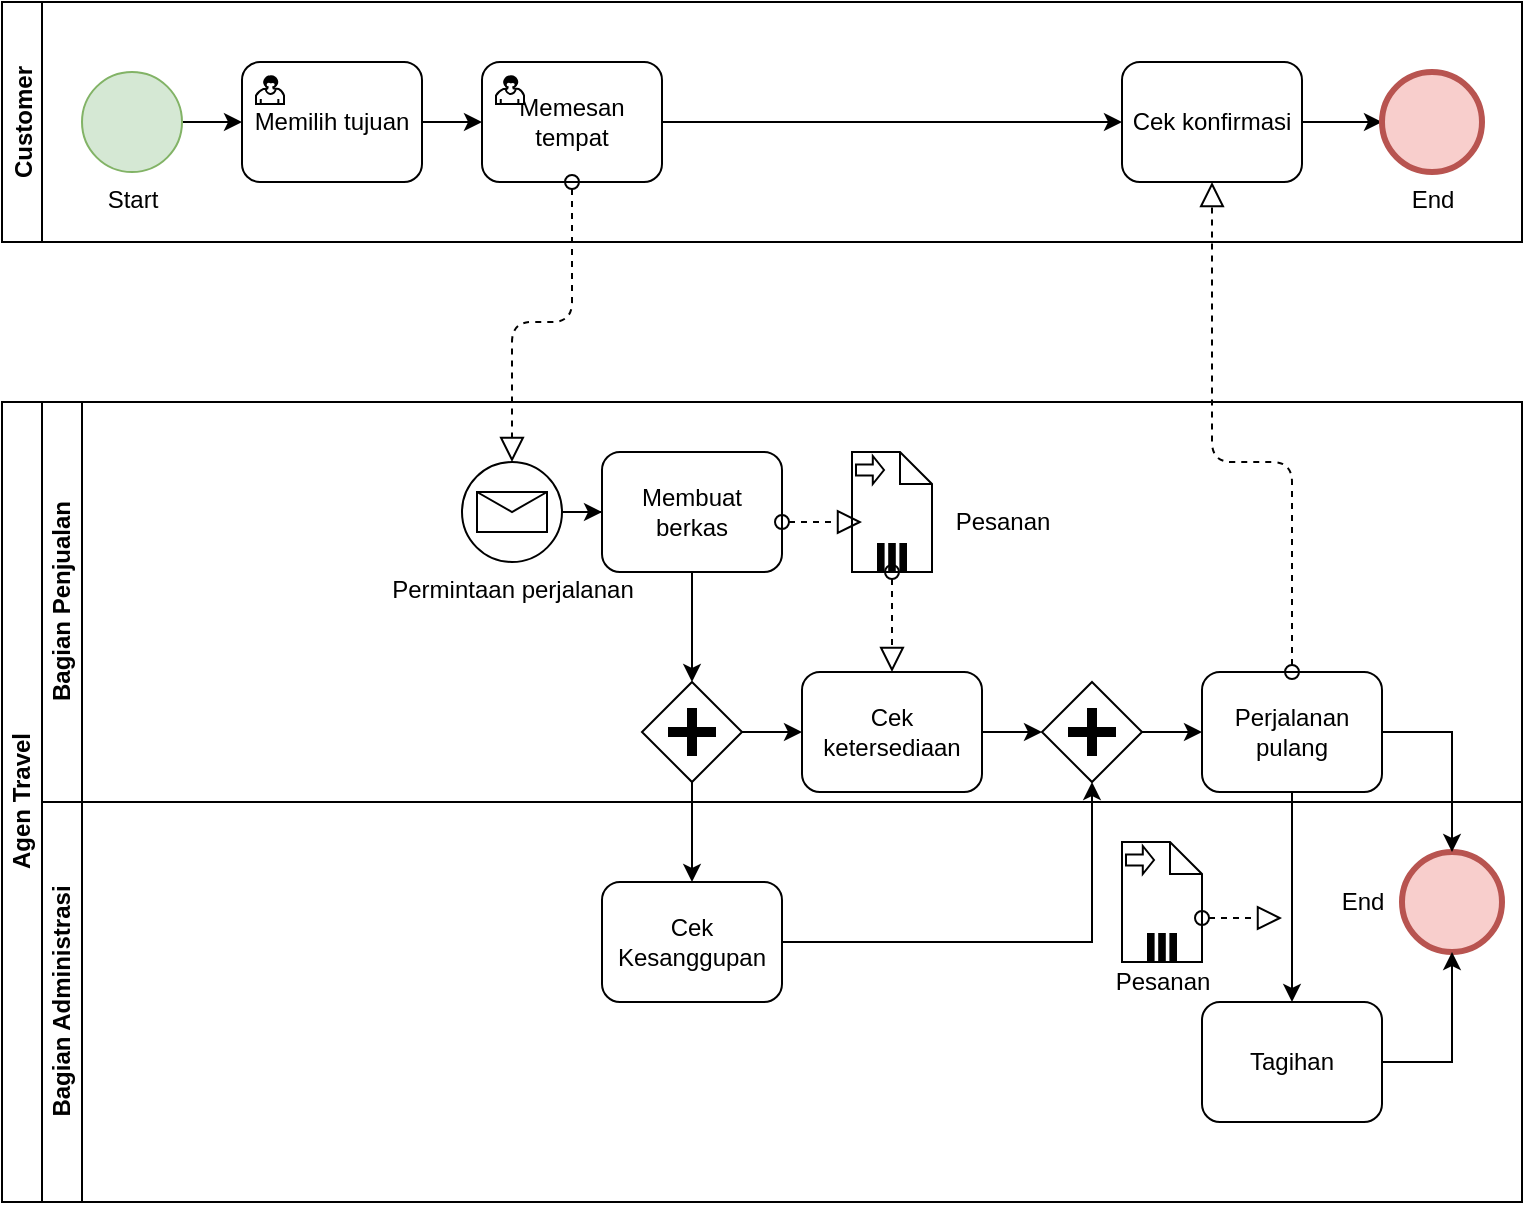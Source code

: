 <mxfile version="13.7.1" type="github">
  <diagram id="rntQ7MFs9RyXZs8C_t1R" name="Page-1">
    <mxGraphModel dx="868" dy="455" grid="1" gridSize="10" guides="1" tooltips="1" connect="1" arrows="1" fold="1" page="1" pageScale="1" pageWidth="850" pageHeight="1100" math="0" shadow="0">
      <root>
        <mxCell id="0" />
        <mxCell id="1" parent="0" />
        <mxCell id="z7o3CKTYqqBQ7aBaNFPh-1" value="Customer" style="swimlane;startSize=20;horizontal=0;" parent="1" vertex="1">
          <mxGeometry x="40" y="80" width="760" height="120" as="geometry" />
        </mxCell>
        <mxCell id="z7o3CKTYqqBQ7aBaNFPh-34" style="edgeStyle=orthogonalEdgeStyle;rounded=0;orthogonalLoop=1;jettySize=auto;html=1;" parent="z7o3CKTYqqBQ7aBaNFPh-1" source="z7o3CKTYqqBQ7aBaNFPh-7" target="z7o3CKTYqqBQ7aBaNFPh-10" edge="1">
          <mxGeometry relative="1" as="geometry" />
        </mxCell>
        <mxCell id="z7o3CKTYqqBQ7aBaNFPh-7" value="&lt;div&gt;Start&lt;/div&gt;" style="shape=mxgraph.bpmn.shape;html=1;verticalLabelPosition=bottom;labelBackgroundColor=#ffffff;verticalAlign=top;align=center;perimeter=ellipsePerimeter;outlineConnect=0;outline=standard;symbol=general;fillColor=#d5e8d4;strokeColor=#82b366;" parent="z7o3CKTYqqBQ7aBaNFPh-1" vertex="1">
          <mxGeometry x="40" y="35" width="50" height="50" as="geometry" />
        </mxCell>
        <mxCell id="z7o3CKTYqqBQ7aBaNFPh-35" style="edgeStyle=orthogonalEdgeStyle;rounded=0;orthogonalLoop=1;jettySize=auto;html=1;" parent="z7o3CKTYqqBQ7aBaNFPh-1" source="z7o3CKTYqqBQ7aBaNFPh-10" target="z7o3CKTYqqBQ7aBaNFPh-14" edge="1">
          <mxGeometry relative="1" as="geometry" />
        </mxCell>
        <mxCell id="z7o3CKTYqqBQ7aBaNFPh-10" value="Memilih tujuan" style="html=1;whiteSpace=wrap;rounded=1;dropTarget=0;" parent="z7o3CKTYqqBQ7aBaNFPh-1" vertex="1">
          <mxGeometry x="120" y="30" width="90" height="60" as="geometry" />
        </mxCell>
        <mxCell id="z7o3CKTYqqBQ7aBaNFPh-11" value="" style="html=1;shape=mxgraph.bpmn.user_task;outlineConnect=0;" parent="z7o3CKTYqqBQ7aBaNFPh-10" vertex="1">
          <mxGeometry width="14" height="14" relative="1" as="geometry">
            <mxPoint x="7" y="7" as="offset" />
          </mxGeometry>
        </mxCell>
        <mxCell id="z7o3CKTYqqBQ7aBaNFPh-36" style="edgeStyle=orthogonalEdgeStyle;rounded=0;orthogonalLoop=1;jettySize=auto;html=1;entryX=0;entryY=0.5;entryDx=0;entryDy=0;" parent="z7o3CKTYqqBQ7aBaNFPh-1" source="z7o3CKTYqqBQ7aBaNFPh-14" target="z7o3CKTYqqBQ7aBaNFPh-17" edge="1">
          <mxGeometry relative="1" as="geometry" />
        </mxCell>
        <mxCell id="z7o3CKTYqqBQ7aBaNFPh-14" value="Memesan tempat" style="html=1;whiteSpace=wrap;rounded=1;dropTarget=0;" parent="z7o3CKTYqqBQ7aBaNFPh-1" vertex="1">
          <mxGeometry x="240" y="30" width="90" height="60" as="geometry" />
        </mxCell>
        <mxCell id="z7o3CKTYqqBQ7aBaNFPh-15" value="" style="html=1;shape=mxgraph.bpmn.user_task;outlineConnect=0;" parent="z7o3CKTYqqBQ7aBaNFPh-14" vertex="1">
          <mxGeometry width="14" height="14" relative="1" as="geometry">
            <mxPoint x="7" y="7" as="offset" />
          </mxGeometry>
        </mxCell>
        <mxCell id="z7o3CKTYqqBQ7aBaNFPh-38" style="edgeStyle=orthogonalEdgeStyle;rounded=0;orthogonalLoop=1;jettySize=auto;html=1;" parent="z7o3CKTYqqBQ7aBaNFPh-1" source="z7o3CKTYqqBQ7aBaNFPh-17" target="z7o3CKTYqqBQ7aBaNFPh-37" edge="1">
          <mxGeometry relative="1" as="geometry" />
        </mxCell>
        <mxCell id="z7o3CKTYqqBQ7aBaNFPh-17" value="Cek konfirmasi" style="shape=ext;rounded=1;html=1;whiteSpace=wrap;" parent="z7o3CKTYqqBQ7aBaNFPh-1" vertex="1">
          <mxGeometry x="560" y="30" width="90" height="60" as="geometry" />
        </mxCell>
        <mxCell id="z7o3CKTYqqBQ7aBaNFPh-37" value="End" style="shape=mxgraph.bpmn.shape;html=1;verticalLabelPosition=bottom;labelBackgroundColor=#ffffff;verticalAlign=top;align=center;perimeter=ellipsePerimeter;outlineConnect=0;outline=end;symbol=general;fillColor=#f8cecc;strokeColor=#b85450;" parent="z7o3CKTYqqBQ7aBaNFPh-1" vertex="1">
          <mxGeometry x="690" y="35" width="50" height="50" as="geometry" />
        </mxCell>
        <mxCell id="z7o3CKTYqqBQ7aBaNFPh-3" value="Agen Travel" style="swimlane;html=1;childLayout=stackLayout;resizeParent=1;resizeParentMax=0;horizontal=0;startSize=20;horizontalStack=0;" parent="1" vertex="1">
          <mxGeometry x="40" y="280" width="760" height="400" as="geometry" />
        </mxCell>
        <mxCell id="z7o3CKTYqqBQ7aBaNFPh-5" value="Bagian Penjualan" style="swimlane;html=1;startSize=20;horizontal=0;" parent="z7o3CKTYqqBQ7aBaNFPh-3" vertex="1">
          <mxGeometry x="20" width="740" height="200" as="geometry" />
        </mxCell>
        <mxCell id="z7o3CKTYqqBQ7aBaNFPh-23" value="" style="shape=note;whiteSpace=wrap;size=16;html=1;dropTarget=0;" parent="z7o3CKTYqqBQ7aBaNFPh-5" vertex="1">
          <mxGeometry x="405" y="25" width="40" height="60" as="geometry" />
        </mxCell>
        <mxCell id="z7o3CKTYqqBQ7aBaNFPh-24" value="" style="html=1;shape=singleArrow;arrowWidth=0.4;arrowSize=0.4;outlineConnect=0;" parent="z7o3CKTYqqBQ7aBaNFPh-23" vertex="1">
          <mxGeometry width="14" height="14" relative="1" as="geometry">
            <mxPoint x="2" y="2" as="offset" />
          </mxGeometry>
        </mxCell>
        <mxCell id="z7o3CKTYqqBQ7aBaNFPh-25" value="" style="html=1;whiteSpace=wrap;shape=parallelMarker;outlineConnect=0;" parent="z7o3CKTYqqBQ7aBaNFPh-23" vertex="1">
          <mxGeometry x="0.5" y="1" width="14" height="14" relative="1" as="geometry">
            <mxPoint x="-7" y="-14" as="offset" />
          </mxGeometry>
        </mxCell>
        <mxCell id="z7o3CKTYqqBQ7aBaNFPh-40" style="edgeStyle=orthogonalEdgeStyle;rounded=0;orthogonalLoop=1;jettySize=auto;html=1;" parent="z7o3CKTYqqBQ7aBaNFPh-5" source="z7o3CKTYqqBQ7aBaNFPh-18" target="z7o3CKTYqqBQ7aBaNFPh-19" edge="1">
          <mxGeometry relative="1" as="geometry" />
        </mxCell>
        <mxCell id="z7o3CKTYqqBQ7aBaNFPh-18" value="Permintaan perjalanan" style="shape=mxgraph.bpmn.shape;html=1;verticalLabelPosition=bottom;labelBackgroundColor=#ffffff;verticalAlign=top;align=center;perimeter=ellipsePerimeter;outlineConnect=0;outline=standard;symbol=message;" parent="z7o3CKTYqqBQ7aBaNFPh-5" vertex="1">
          <mxGeometry x="210" y="30" width="50" height="50" as="geometry" />
        </mxCell>
        <mxCell id="z7o3CKTYqqBQ7aBaNFPh-41" style="edgeStyle=orthogonalEdgeStyle;rounded=0;orthogonalLoop=1;jettySize=auto;html=1;" parent="z7o3CKTYqqBQ7aBaNFPh-5" source="z7o3CKTYqqBQ7aBaNFPh-19" target="z7o3CKTYqqBQ7aBaNFPh-21" edge="1">
          <mxGeometry relative="1" as="geometry" />
        </mxCell>
        <mxCell id="z7o3CKTYqqBQ7aBaNFPh-19" value="Membuat berkas" style="shape=ext;rounded=1;html=1;whiteSpace=wrap;" parent="z7o3CKTYqqBQ7aBaNFPh-5" vertex="1">
          <mxGeometry x="280" y="25" width="90" height="60" as="geometry" />
        </mxCell>
        <mxCell id="z7o3CKTYqqBQ7aBaNFPh-46" value="" style="startArrow=oval;startFill=0;startSize=7;endArrow=block;endFill=0;endSize=10;dashed=1;html=1;exitX=0.5;exitY=1;exitDx=0;exitDy=0;entryX=0.5;entryY=0;entryDx=0;entryDy=0;" parent="z7o3CKTYqqBQ7aBaNFPh-5" source="z7o3CKTYqqBQ7aBaNFPh-25" target="z7o3CKTYqqBQ7aBaNFPh-26" edge="1">
          <mxGeometry width="100" relative="1" as="geometry">
            <mxPoint x="470" y="60" as="sourcePoint" />
            <mxPoint x="570" y="60" as="targetPoint" />
          </mxGeometry>
        </mxCell>
        <mxCell id="z7o3CKTYqqBQ7aBaNFPh-47" style="edgeStyle=orthogonalEdgeStyle;rounded=0;orthogonalLoop=1;jettySize=auto;html=1;entryX=0;entryY=0.5;entryDx=0;entryDy=0;" parent="z7o3CKTYqqBQ7aBaNFPh-5" source="z7o3CKTYqqBQ7aBaNFPh-21" target="z7o3CKTYqqBQ7aBaNFPh-26" edge="1">
          <mxGeometry relative="1" as="geometry" />
        </mxCell>
        <mxCell id="z7o3CKTYqqBQ7aBaNFPh-57" value="Pesanan" style="text;html=1;align=center;verticalAlign=middle;resizable=0;points=[];autosize=1;" parent="z7o3CKTYqqBQ7aBaNFPh-5" vertex="1">
          <mxGeometry x="445" y="50" width="70" height="20" as="geometry" />
        </mxCell>
        <mxCell id="z7o3CKTYqqBQ7aBaNFPh-21" value="" style="shape=mxgraph.bpmn.shape;html=1;verticalLabelPosition=bottom;labelBackgroundColor=#ffffff;verticalAlign=top;align=center;perimeter=rhombusPerimeter;background=gateway;outlineConnect=0;outline=none;symbol=parallelGw;" parent="z7o3CKTYqqBQ7aBaNFPh-5" vertex="1">
          <mxGeometry x="300" y="140" width="50" height="50" as="geometry" />
        </mxCell>
        <mxCell id="z7o3CKTYqqBQ7aBaNFPh-48" style="edgeStyle=orthogonalEdgeStyle;rounded=0;orthogonalLoop=1;jettySize=auto;html=1;entryX=0;entryY=0.5;entryDx=0;entryDy=0;" parent="z7o3CKTYqqBQ7aBaNFPh-5" source="z7o3CKTYqqBQ7aBaNFPh-26" target="z7o3CKTYqqBQ7aBaNFPh-27" edge="1">
          <mxGeometry relative="1" as="geometry" />
        </mxCell>
        <mxCell id="z7o3CKTYqqBQ7aBaNFPh-26" value="Cek ketersediaan" style="shape=ext;rounded=1;html=1;whiteSpace=wrap;" parent="z7o3CKTYqqBQ7aBaNFPh-5" vertex="1">
          <mxGeometry x="380" y="135" width="90" height="60" as="geometry" />
        </mxCell>
        <mxCell id="z7o3CKTYqqBQ7aBaNFPh-49" style="edgeStyle=orthogonalEdgeStyle;rounded=0;orthogonalLoop=1;jettySize=auto;html=1;" parent="z7o3CKTYqqBQ7aBaNFPh-5" source="z7o3CKTYqqBQ7aBaNFPh-27" target="z7o3CKTYqqBQ7aBaNFPh-28" edge="1">
          <mxGeometry relative="1" as="geometry" />
        </mxCell>
        <mxCell id="z7o3CKTYqqBQ7aBaNFPh-27" value="" style="shape=mxgraph.bpmn.shape;html=1;verticalLabelPosition=bottom;labelBackgroundColor=#ffffff;verticalAlign=top;align=center;perimeter=rhombusPerimeter;background=gateway;outlineConnect=0;outline=none;symbol=parallelGw;" parent="z7o3CKTYqqBQ7aBaNFPh-5" vertex="1">
          <mxGeometry x="500" y="140" width="50" height="50" as="geometry" />
        </mxCell>
        <mxCell id="z7o3CKTYqqBQ7aBaNFPh-28" value="Perjalanan pulang" style="shape=ext;rounded=1;html=1;whiteSpace=wrap;" parent="z7o3CKTYqqBQ7aBaNFPh-5" vertex="1">
          <mxGeometry x="580" y="135" width="90" height="60" as="geometry" />
        </mxCell>
        <mxCell id="z7o3CKTYqqBQ7aBaNFPh-42" style="edgeStyle=orthogonalEdgeStyle;rounded=0;orthogonalLoop=1;jettySize=auto;html=1;exitX=0.5;exitY=1;exitDx=0;exitDy=0;" parent="z7o3CKTYqqBQ7aBaNFPh-3" source="z7o3CKTYqqBQ7aBaNFPh-21" target="z7o3CKTYqqBQ7aBaNFPh-22" edge="1">
          <mxGeometry relative="1" as="geometry" />
        </mxCell>
        <mxCell id="z7o3CKTYqqBQ7aBaNFPh-6" value="Bagian Administrasi" style="swimlane;html=1;startSize=20;horizontal=0;" parent="z7o3CKTYqqBQ7aBaNFPh-3" vertex="1">
          <mxGeometry x="20" y="200" width="740" height="200" as="geometry" />
        </mxCell>
        <mxCell id="z7o3CKTYqqBQ7aBaNFPh-58" value="End" style="text;html=1;align=center;verticalAlign=middle;resizable=0;points=[];autosize=1;" parent="z7o3CKTYqqBQ7aBaNFPh-6" vertex="1">
          <mxGeometry x="640" y="40" width="40" height="20" as="geometry" />
        </mxCell>
        <mxCell id="z7o3CKTYqqBQ7aBaNFPh-54" value="" style="shape=mxgraph.bpmn.shape;html=1;verticalLabelPosition=bottom;labelBackgroundColor=#ffffff;verticalAlign=top;align=center;perimeter=ellipsePerimeter;outlineConnect=0;outline=end;symbol=general;fillColor=#f8cecc;strokeColor=#b85450;" parent="z7o3CKTYqqBQ7aBaNFPh-6" vertex="1">
          <mxGeometry x="680" y="25" width="50" height="50" as="geometry" />
        </mxCell>
        <mxCell id="z7o3CKTYqqBQ7aBaNFPh-31" value="" style="shape=note;whiteSpace=wrap;size=16;html=1;dropTarget=0;" parent="z7o3CKTYqqBQ7aBaNFPh-6" vertex="1">
          <mxGeometry x="540" y="20" width="40" height="60" as="geometry" />
        </mxCell>
        <mxCell id="z7o3CKTYqqBQ7aBaNFPh-32" value="" style="html=1;shape=singleArrow;arrowWidth=0.4;arrowSize=0.4;outlineConnect=0;" parent="z7o3CKTYqqBQ7aBaNFPh-31" vertex="1">
          <mxGeometry width="14" height="14" relative="1" as="geometry">
            <mxPoint x="2" y="2" as="offset" />
          </mxGeometry>
        </mxCell>
        <mxCell id="z7o3CKTYqqBQ7aBaNFPh-33" value="" style="html=1;whiteSpace=wrap;shape=parallelMarker;outlineConnect=0;" parent="z7o3CKTYqqBQ7aBaNFPh-31" vertex="1">
          <mxGeometry x="0.5" y="1" width="14" height="14" relative="1" as="geometry">
            <mxPoint x="-7" y="-14" as="offset" />
          </mxGeometry>
        </mxCell>
        <mxCell id="z7o3CKTYqqBQ7aBaNFPh-22" value="Cek Kesanggupan" style="shape=ext;rounded=1;html=1;whiteSpace=wrap;" parent="z7o3CKTYqqBQ7aBaNFPh-6" vertex="1">
          <mxGeometry x="280" y="40" width="90" height="60" as="geometry" />
        </mxCell>
        <mxCell id="z7o3CKTYqqBQ7aBaNFPh-56" style="edgeStyle=orthogonalEdgeStyle;rounded=0;orthogonalLoop=1;jettySize=auto;html=1;" parent="z7o3CKTYqqBQ7aBaNFPh-6" source="z7o3CKTYqqBQ7aBaNFPh-30" target="z7o3CKTYqqBQ7aBaNFPh-54" edge="1">
          <mxGeometry relative="1" as="geometry" />
        </mxCell>
        <mxCell id="z7o3CKTYqqBQ7aBaNFPh-59" value="Pesanan" style="text;html=1;align=center;verticalAlign=middle;resizable=0;points=[];autosize=1;" parent="z7o3CKTYqqBQ7aBaNFPh-6" vertex="1">
          <mxGeometry x="525" y="80" width="70" height="20" as="geometry" />
        </mxCell>
        <mxCell id="z7o3CKTYqqBQ7aBaNFPh-30" value="Tagihan" style="shape=ext;rounded=1;html=1;whiteSpace=wrap;" parent="z7o3CKTYqqBQ7aBaNFPh-6" vertex="1">
          <mxGeometry x="580" y="100" width="90" height="60" as="geometry" />
        </mxCell>
        <mxCell id="z7o3CKTYqqBQ7aBaNFPh-50" style="edgeStyle=orthogonalEdgeStyle;rounded=0;orthogonalLoop=1;jettySize=auto;html=1;entryX=0.5;entryY=1;entryDx=0;entryDy=0;" parent="z7o3CKTYqqBQ7aBaNFPh-3" source="z7o3CKTYqqBQ7aBaNFPh-22" target="z7o3CKTYqqBQ7aBaNFPh-27" edge="1">
          <mxGeometry relative="1" as="geometry" />
        </mxCell>
        <mxCell id="z7o3CKTYqqBQ7aBaNFPh-51" style="edgeStyle=orthogonalEdgeStyle;rounded=0;orthogonalLoop=1;jettySize=auto;html=1;entryX=0.5;entryY=0;entryDx=0;entryDy=0;" parent="z7o3CKTYqqBQ7aBaNFPh-3" source="z7o3CKTYqqBQ7aBaNFPh-28" target="z7o3CKTYqqBQ7aBaNFPh-30" edge="1">
          <mxGeometry relative="1" as="geometry">
            <Array as="points">
              <mxPoint x="645" y="250" />
              <mxPoint x="645" y="250" />
            </Array>
          </mxGeometry>
        </mxCell>
        <mxCell id="z7o3CKTYqqBQ7aBaNFPh-55" style="edgeStyle=orthogonalEdgeStyle;rounded=0;orthogonalLoop=1;jettySize=auto;html=1;entryX=0.5;entryY=0;entryDx=0;entryDy=0;" parent="z7o3CKTYqqBQ7aBaNFPh-3" source="z7o3CKTYqqBQ7aBaNFPh-28" target="z7o3CKTYqqBQ7aBaNFPh-54" edge="1">
          <mxGeometry relative="1" as="geometry" />
        </mxCell>
        <mxCell id="z7o3CKTYqqBQ7aBaNFPh-44" value="" style="startArrow=oval;startFill=0;startSize=7;endArrow=block;endFill=0;endSize=10;dashed=1;html=1;exitX=0.5;exitY=1;exitDx=0;exitDy=0;entryX=0.5;entryY=0;entryDx=0;entryDy=0;" parent="1" source="z7o3CKTYqqBQ7aBaNFPh-14" target="z7o3CKTYqqBQ7aBaNFPh-18" edge="1">
          <mxGeometry width="100" relative="1" as="geometry">
            <mxPoint x="380" y="290" as="sourcePoint" />
            <mxPoint x="480" y="290" as="targetPoint" />
            <Array as="points">
              <mxPoint x="325" y="240" />
              <mxPoint x="295" y="240" />
            </Array>
          </mxGeometry>
        </mxCell>
        <mxCell id="z7o3CKTYqqBQ7aBaNFPh-45" value="" style="startArrow=oval;startFill=0;startSize=7;endArrow=block;endFill=0;endSize=10;dashed=1;html=1;" parent="1" edge="1">
          <mxGeometry width="100" relative="1" as="geometry">
            <mxPoint x="430" y="340" as="sourcePoint" />
            <mxPoint x="470" y="340" as="targetPoint" />
          </mxGeometry>
        </mxCell>
        <mxCell id="z7o3CKTYqqBQ7aBaNFPh-53" value="" style="startArrow=oval;startFill=0;startSize=7;endArrow=block;endFill=0;endSize=10;dashed=1;html=1;exitX=0;exitY=0;exitDx=40;exitDy=38;exitPerimeter=0;" parent="1" source="z7o3CKTYqqBQ7aBaNFPh-31" edge="1">
          <mxGeometry width="100" relative="1" as="geometry">
            <mxPoint x="380" y="500" as="sourcePoint" />
            <mxPoint x="680" y="538" as="targetPoint" />
          </mxGeometry>
        </mxCell>
        <mxCell id="z7o3CKTYqqBQ7aBaNFPh-60" value="" style="startArrow=oval;startFill=0;startSize=7;endArrow=block;endFill=0;endSize=10;dashed=1;html=1;entryX=0.5;entryY=1;entryDx=0;entryDy=0;exitX=0.5;exitY=0;exitDx=0;exitDy=0;" parent="1" source="z7o3CKTYqqBQ7aBaNFPh-28" target="z7o3CKTYqqBQ7aBaNFPh-17" edge="1">
          <mxGeometry width="100" relative="1" as="geometry">
            <mxPoint x="380" y="290" as="sourcePoint" />
            <mxPoint x="480" y="290" as="targetPoint" />
            <Array as="points">
              <mxPoint x="685" y="310" />
              <mxPoint x="645" y="310" />
            </Array>
          </mxGeometry>
        </mxCell>
      </root>
    </mxGraphModel>
  </diagram>
</mxfile>

